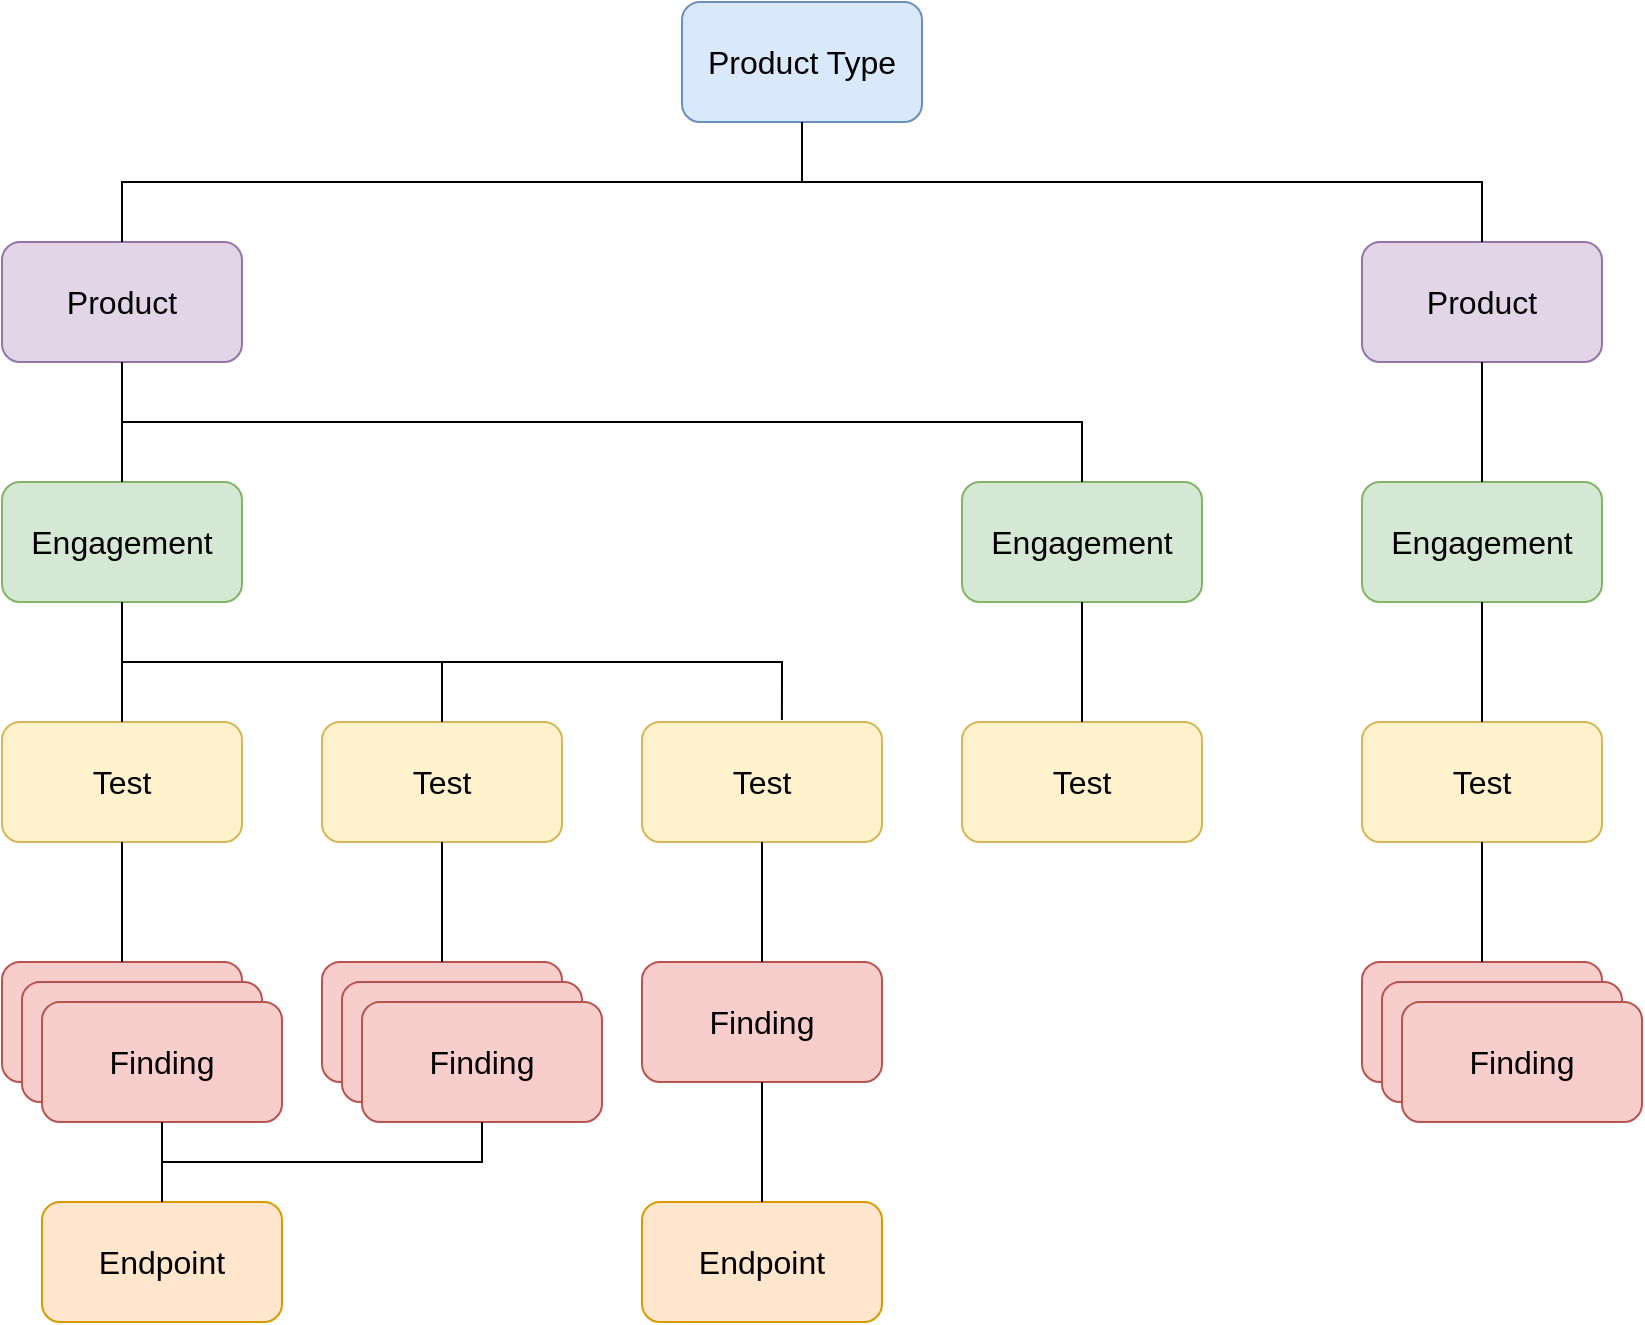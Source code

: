 <mxfile version="14.1.8" type="device"><diagram id="s0Vy9qejfwkLz65kznt7" name="Seite-1"><mxGraphModel dx="1422" dy="863" grid="1" gridSize="10" guides="1" tooltips="1" connect="1" arrows="1" fold="1" page="1" pageScale="1" pageWidth="1169" pageHeight="827" math="0" shadow="0"><root><mxCell id="0"/><mxCell id="1" parent="0"/><UserObject label="&lt;font data-font-src=&quot;https://fonts.googleapis.com/css?family=Open+Sans&quot; style=&quot;font-size: 16px;&quot;&gt;Product Type&lt;/font&gt;" link="basics/models/#product-type" id="3OKY7kEQpDVQDVoBBO-u-1"><mxCell style="rounded=1;whiteSpace=wrap;html=1;fontSize=16;fontFamily=Helvetica;fontStyle=0;fillColor=#dae8fc;strokeColor=#6c8ebf;" vertex="1" parent="1"><mxGeometry x="500" y="40" width="120" height="60" as="geometry"/></mxCell></UserObject><mxCell id="3OKY7kEQpDVQDVoBBO-u-2" value="&lt;font data-font-src=&quot;https://fonts.googleapis.com/css?family=Open+Sans&quot; style=&quot;font-size: 16px;&quot;&gt;Product&lt;/font&gt;" style="rounded=1;whiteSpace=wrap;html=1;fontSize=16;fontFamily=Helvetica;fontStyle=0;fillColor=#e1d5e7;strokeColor=#9673a6;" vertex="1" parent="1"><mxGeometry x="160" y="160" width="120" height="60" as="geometry"/></mxCell><mxCell id="3OKY7kEQpDVQDVoBBO-u-3" value="&lt;font data-font-src=&quot;https://fonts.googleapis.com/css?family=Open+Sans&quot; style=&quot;font-size: 16px;&quot;&gt;Product&lt;/font&gt;" style="rounded=1;whiteSpace=wrap;html=1;fontSize=16;fontFamily=Helvetica;fontStyle=0;fillColor=#e1d5e7;strokeColor=#9673a6;" vertex="1" parent="1"><mxGeometry x="840" y="160" width="120" height="60" as="geometry"/></mxCell><mxCell id="3OKY7kEQpDVQDVoBBO-u-4" value="&lt;font data-font-src=&quot;https://fonts.googleapis.com/css?family=Open+Sans&quot; style=&quot;font-size: 16px&quot;&gt;Engagement&lt;/font&gt;" style="rounded=1;whiteSpace=wrap;html=1;fontSize=16;fontFamily=Helvetica;fontStyle=0;fillColor=#d5e8d4;strokeColor=#82b366;" vertex="1" parent="1"><mxGeometry x="160" y="280" width="120" height="60" as="geometry"/></mxCell><mxCell id="3OKY7kEQpDVQDVoBBO-u-5" value="&lt;font data-font-src=&quot;https://fonts.googleapis.com/css?family=Open+Sans&quot; style=&quot;font-size: 16px&quot;&gt;Engagement&lt;/font&gt;" style="rounded=1;whiteSpace=wrap;html=1;fontSize=16;fontFamily=Helvetica;fontStyle=0;fillColor=#d5e8d4;strokeColor=#82b366;" vertex="1" parent="1"><mxGeometry x="840" y="280" width="120" height="60" as="geometry"/></mxCell><mxCell id="3OKY7kEQpDVQDVoBBO-u-6" value="&lt;font data-font-src=&quot;https://fonts.googleapis.com/css?family=Open+Sans&quot; style=&quot;font-size: 16px&quot;&gt;Engagement&lt;/font&gt;" style="rounded=1;whiteSpace=wrap;html=1;fontSize=16;fontFamily=Helvetica;fontStyle=0;fillColor=#d5e8d4;strokeColor=#82b366;" vertex="1" parent="1"><mxGeometry x="640" y="280" width="120" height="60" as="geometry"/></mxCell><mxCell id="3OKY7kEQpDVQDVoBBO-u-7" value="&lt;font data-font-src=&quot;https://fonts.googleapis.com/css?family=Open+Sans&quot; style=&quot;font-size: 16px&quot;&gt;Test&lt;/font&gt;" style="rounded=1;whiteSpace=wrap;html=1;fontSize=16;fontFamily=Helvetica;fontStyle=0;fillColor=#fff2cc;strokeColor=#d6b656;" vertex="1" parent="1"><mxGeometry x="160" y="400" width="120" height="60" as="geometry"/></mxCell><mxCell id="3OKY7kEQpDVQDVoBBO-u-8" value="&lt;font data-font-src=&quot;https://fonts.googleapis.com/css?family=Open+Sans&quot; style=&quot;font-size: 16px&quot;&gt;Test&lt;/font&gt;" style="rounded=1;whiteSpace=wrap;html=1;fontSize=16;fontFamily=Helvetica;fontStyle=0;fillColor=#fff2cc;strokeColor=#d6b656;" vertex="1" parent="1"><mxGeometry x="320" y="400" width="120" height="60" as="geometry"/></mxCell><mxCell id="3OKY7kEQpDVQDVoBBO-u-10" value="&lt;font data-font-src=&quot;https://fonts.googleapis.com/css?family=Open+Sans&quot; style=&quot;font-size: 16px&quot;&gt;Test&lt;/font&gt;" style="rounded=1;whiteSpace=wrap;html=1;fontSize=16;fontFamily=Helvetica;fontStyle=0;fillColor=#fff2cc;strokeColor=#d6b656;" vertex="1" parent="1"><mxGeometry x="480" y="400" width="120" height="60" as="geometry"/></mxCell><mxCell id="3OKY7kEQpDVQDVoBBO-u-11" value="&lt;font data-font-src=&quot;https://fonts.googleapis.com/css?family=Open+Sans&quot; style=&quot;font-size: 16px&quot;&gt;Test&lt;/font&gt;" style="rounded=1;whiteSpace=wrap;html=1;fontSize=16;fontFamily=Helvetica;fontStyle=0;fillColor=#fff2cc;strokeColor=#d6b656;" vertex="1" parent="1"><mxGeometry x="640" y="400" width="120" height="60" as="geometry"/></mxCell><mxCell id="3OKY7kEQpDVQDVoBBO-u-12" value="&lt;font data-font-src=&quot;https://fonts.googleapis.com/css?family=Open+Sans&quot; style=&quot;font-size: 16px&quot;&gt;Test&lt;/font&gt;" style="rounded=1;whiteSpace=wrap;html=1;fontSize=16;fontFamily=Helvetica;fontStyle=0;fillColor=#fff2cc;strokeColor=#d6b656;" vertex="1" parent="1"><mxGeometry x="840" y="400" width="120" height="60" as="geometry"/></mxCell><mxCell id="3OKY7kEQpDVQDVoBBO-u-16" value="&lt;font data-font-src=&quot;https://fonts.googleapis.com/css?family=Open+Sans&quot; style=&quot;font-size: 16px&quot;&gt;Finding&lt;/font&gt;" style="rounded=1;whiteSpace=wrap;html=1;fontSize=16;fontFamily=Helvetica;fontStyle=0;fillColor=#f8cecc;strokeColor=#b85450;" vertex="1" parent="1"><mxGeometry x="480" y="520" width="120" height="60" as="geometry"/></mxCell><mxCell id="3OKY7kEQpDVQDVoBBO-u-20" value="" style="group;fontFamily=Helvetica;" vertex="1" connectable="0" parent="1"><mxGeometry x="160" y="520" width="140" height="80" as="geometry"/></mxCell><mxCell id="3OKY7kEQpDVQDVoBBO-u-13" value="&lt;font data-font-src=&quot;https://fonts.googleapis.com/css?family=Open+Sans&quot; style=&quot;font-size: 16px&quot;&gt;Finding&lt;/font&gt;" style="rounded=1;whiteSpace=wrap;html=1;fontSize=16;fontFamily=Helvetica;fontStyle=0;fillColor=#f8cecc;strokeColor=#b85450;" vertex="1" parent="3OKY7kEQpDVQDVoBBO-u-20"><mxGeometry width="120" height="60" as="geometry"/></mxCell><mxCell id="3OKY7kEQpDVQDVoBBO-u-14" value="&lt;font data-font-src=&quot;https://fonts.googleapis.com/css?family=Open+Sans&quot; style=&quot;font-size: 16px&quot;&gt;Finding&lt;/font&gt;" style="rounded=1;whiteSpace=wrap;html=1;fontSize=16;fontFamily=Helvetica;fontStyle=0;fillColor=#f8cecc;strokeColor=#b85450;" vertex="1" parent="3OKY7kEQpDVQDVoBBO-u-20"><mxGeometry x="10" y="10" width="120" height="60" as="geometry"/></mxCell><mxCell id="3OKY7kEQpDVQDVoBBO-u-15" value="&lt;font data-font-src=&quot;https://fonts.googleapis.com/css?family=Open+Sans&quot; style=&quot;font-size: 16px&quot;&gt;Finding&lt;/font&gt;" style="rounded=1;whiteSpace=wrap;html=1;fontSize=16;fontFamily=Helvetica;fontStyle=0;fillColor=#f8cecc;strokeColor=#b85450;" vertex="1" parent="3OKY7kEQpDVQDVoBBO-u-20"><mxGeometry x="20" y="20" width="120" height="60" as="geometry"/></mxCell><mxCell id="3OKY7kEQpDVQDVoBBO-u-21" value="" style="group;fontFamily=Helvetica;" vertex="1" connectable="0" parent="1"><mxGeometry x="320" y="520" width="140" height="80" as="geometry"/></mxCell><mxCell id="3OKY7kEQpDVQDVoBBO-u-22" value="&lt;font data-font-src=&quot;https://fonts.googleapis.com/css?family=Open+Sans&quot; style=&quot;font-size: 16px&quot;&gt;Finding&lt;/font&gt;" style="rounded=1;whiteSpace=wrap;html=1;fontSize=16;fontFamily=Helvetica;fontStyle=0;fillColor=#f8cecc;strokeColor=#b85450;" vertex="1" parent="3OKY7kEQpDVQDVoBBO-u-21"><mxGeometry width="120" height="60" as="geometry"/></mxCell><mxCell id="3OKY7kEQpDVQDVoBBO-u-23" value="&lt;font data-font-src=&quot;https://fonts.googleapis.com/css?family=Open+Sans&quot; style=&quot;font-size: 16px&quot;&gt;Finding&lt;/font&gt;" style="rounded=1;whiteSpace=wrap;html=1;fontSize=16;fontFamily=Helvetica;fontStyle=0;fillColor=#f8cecc;strokeColor=#b85450;" vertex="1" parent="3OKY7kEQpDVQDVoBBO-u-21"><mxGeometry x="10" y="10" width="120" height="60" as="geometry"/></mxCell><mxCell id="3OKY7kEQpDVQDVoBBO-u-24" value="&lt;font data-font-src=&quot;https://fonts.googleapis.com/css?family=Open+Sans&quot; style=&quot;font-size: 16px&quot;&gt;Finding&lt;/font&gt;" style="rounded=1;whiteSpace=wrap;html=1;fontSize=16;fontFamily=Helvetica;fontStyle=0;fillColor=#f8cecc;strokeColor=#b85450;" vertex="1" parent="3OKY7kEQpDVQDVoBBO-u-21"><mxGeometry x="20" y="20" width="120" height="60" as="geometry"/></mxCell><mxCell id="3OKY7kEQpDVQDVoBBO-u-25" value="" style="group;fontFamily=Helvetica;" vertex="1" connectable="0" parent="1"><mxGeometry x="840" y="520" width="140" height="80" as="geometry"/></mxCell><mxCell id="3OKY7kEQpDVQDVoBBO-u-26" value="&lt;font data-font-src=&quot;https://fonts.googleapis.com/css?family=Open+Sans&quot; style=&quot;font-size: 16px&quot;&gt;Finding&lt;/font&gt;" style="rounded=1;whiteSpace=wrap;html=1;fontSize=16;fontFamily=Helvetica;fontStyle=0;fillColor=#f8cecc;strokeColor=#b85450;" vertex="1" parent="3OKY7kEQpDVQDVoBBO-u-25"><mxGeometry width="120" height="60" as="geometry"/></mxCell><mxCell id="3OKY7kEQpDVQDVoBBO-u-27" value="&lt;font data-font-src=&quot;https://fonts.googleapis.com/css?family=Open+Sans&quot; style=&quot;font-size: 16px&quot;&gt;Finding&lt;/font&gt;" style="rounded=1;whiteSpace=wrap;html=1;fontSize=16;fontFamily=Helvetica;fontStyle=0;fillColor=#f8cecc;strokeColor=#b85450;" vertex="1" parent="3OKY7kEQpDVQDVoBBO-u-25"><mxGeometry x="10" y="10" width="120" height="60" as="geometry"/></mxCell><mxCell id="3OKY7kEQpDVQDVoBBO-u-28" value="&lt;font data-font-src=&quot;https://fonts.googleapis.com/css?family=Open+Sans&quot; style=&quot;font-size: 16px&quot;&gt;Finding&lt;/font&gt;" style="rounded=1;whiteSpace=wrap;html=1;fontSize=16;fontFamily=Helvetica;fontStyle=0;fillColor=#f8cecc;strokeColor=#b85450;" vertex="1" parent="3OKY7kEQpDVQDVoBBO-u-25"><mxGeometry x="20" y="20" width="120" height="60" as="geometry"/></mxCell><mxCell id="3OKY7kEQpDVQDVoBBO-u-29" value="" style="endArrow=none;html=1;fontFamily=Helvetica;fontSize=16;exitX=0.5;exitY=1;exitDx=0;exitDy=0;entryX=0.5;entryY=0;entryDx=0;entryDy=0;rounded=0;edgeStyle=orthogonalEdgeStyle;" edge="1" parent="1" source="3OKY7kEQpDVQDVoBBO-u-1" target="3OKY7kEQpDVQDVoBBO-u-2"><mxGeometry width="50" height="50" relative="1" as="geometry"><mxPoint x="680" y="350" as="sourcePoint"/><mxPoint x="730" y="300" as="targetPoint"/></mxGeometry></mxCell><mxCell id="3OKY7kEQpDVQDVoBBO-u-30" value="" style="endArrow=none;html=1;fontFamily=Helvetica;fontSize=16;exitX=0.5;exitY=1;exitDx=0;exitDy=0;entryX=0.5;entryY=0;entryDx=0;entryDy=0;rounded=0;edgeStyle=orthogonalEdgeStyle;" edge="1" parent="1" source="3OKY7kEQpDVQDVoBBO-u-1" target="3OKY7kEQpDVQDVoBBO-u-3"><mxGeometry width="50" height="50" relative="1" as="geometry"><mxPoint x="570" y="110" as="sourcePoint"/><mxPoint x="230" y="170" as="targetPoint"/></mxGeometry></mxCell><mxCell id="3OKY7kEQpDVQDVoBBO-u-31" value="" style="endArrow=none;html=1;fontFamily=Helvetica;fontSize=16;entryX=0.5;entryY=1;entryDx=0;entryDy=0;rounded=0;edgeStyle=orthogonalEdgeStyle;" edge="1" parent="1" source="3OKY7kEQpDVQDVoBBO-u-4" target="3OKY7kEQpDVQDVoBBO-u-2"><mxGeometry width="50" height="50" relative="1" as="geometry"><mxPoint x="570" y="110" as="sourcePoint"/><mxPoint x="230" y="170" as="targetPoint"/></mxGeometry></mxCell><mxCell id="3OKY7kEQpDVQDVoBBO-u-32" value="" style="endArrow=none;html=1;fontFamily=Helvetica;fontSize=16;entryX=0.5;entryY=1;entryDx=0;entryDy=0;rounded=0;edgeStyle=orthogonalEdgeStyle;exitX=0.5;exitY=0;exitDx=0;exitDy=0;" edge="1" parent="1" source="3OKY7kEQpDVQDVoBBO-u-5" target="3OKY7kEQpDVQDVoBBO-u-3"><mxGeometry width="50" height="50" relative="1" as="geometry"><mxPoint x="230" y="290" as="sourcePoint"/><mxPoint x="230" y="230" as="targetPoint"/></mxGeometry></mxCell><mxCell id="3OKY7kEQpDVQDVoBBO-u-33" value="" style="endArrow=none;html=1;fontFamily=Helvetica;fontSize=16;entryX=0.5;entryY=1;entryDx=0;entryDy=0;rounded=0;edgeStyle=orthogonalEdgeStyle;exitX=0.5;exitY=0;exitDx=0;exitDy=0;" edge="1" parent="1" source="3OKY7kEQpDVQDVoBBO-u-6" target="3OKY7kEQpDVQDVoBBO-u-2"><mxGeometry width="50" height="50" relative="1" as="geometry"><mxPoint x="240" y="300" as="sourcePoint"/><mxPoint x="240" y="240" as="targetPoint"/></mxGeometry></mxCell><mxCell id="3OKY7kEQpDVQDVoBBO-u-34" value="" style="endArrow=none;html=1;fontFamily=Helvetica;fontSize=16;entryX=0.5;entryY=1;entryDx=0;entryDy=0;rounded=0;edgeStyle=orthogonalEdgeStyle;exitX=0.5;exitY=0;exitDx=0;exitDy=0;" edge="1" parent="1" source="3OKY7kEQpDVQDVoBBO-u-7" target="3OKY7kEQpDVQDVoBBO-u-4"><mxGeometry width="50" height="50" relative="1" as="geometry"><mxPoint x="250" y="310" as="sourcePoint"/><mxPoint x="250" y="250" as="targetPoint"/></mxGeometry></mxCell><mxCell id="3OKY7kEQpDVQDVoBBO-u-35" value="" style="endArrow=none;html=1;fontFamily=Helvetica;fontSize=16;entryX=0.5;entryY=1;entryDx=0;entryDy=0;rounded=0;edgeStyle=orthogonalEdgeStyle;exitX=0.5;exitY=0;exitDx=0;exitDy=0;" edge="1" parent="1" source="3OKY7kEQpDVQDVoBBO-u-8" target="3OKY7kEQpDVQDVoBBO-u-4"><mxGeometry width="50" height="50" relative="1" as="geometry"><mxPoint x="260" y="320" as="sourcePoint"/><mxPoint x="260" y="260" as="targetPoint"/></mxGeometry></mxCell><mxCell id="3OKY7kEQpDVQDVoBBO-u-36" value="" style="endArrow=none;html=1;fontFamily=Helvetica;fontSize=16;entryX=0.5;entryY=1;entryDx=0;entryDy=0;rounded=0;edgeStyle=orthogonalEdgeStyle;exitX=0.583;exitY=-0.017;exitDx=0;exitDy=0;exitPerimeter=0;" edge="1" parent="1" source="3OKY7kEQpDVQDVoBBO-u-10" target="3OKY7kEQpDVQDVoBBO-u-4"><mxGeometry width="50" height="50" relative="1" as="geometry"><mxPoint x="270" y="330" as="sourcePoint"/><mxPoint x="270" y="270" as="targetPoint"/></mxGeometry></mxCell><mxCell id="3OKY7kEQpDVQDVoBBO-u-37" value="" style="endArrow=none;html=1;fontFamily=Helvetica;fontSize=16;rounded=0;edgeStyle=orthogonalEdgeStyle;exitX=0.5;exitY=0;exitDx=0;exitDy=0;entryX=0.5;entryY=1;entryDx=0;entryDy=0;" edge="1" parent="1" source="3OKY7kEQpDVQDVoBBO-u-11" target="3OKY7kEQpDVQDVoBBO-u-6"><mxGeometry width="50" height="50" relative="1" as="geometry"><mxPoint x="280" y="340" as="sourcePoint"/><mxPoint x="700" y="330" as="targetPoint"/></mxGeometry></mxCell><mxCell id="3OKY7kEQpDVQDVoBBO-u-38" value="" style="endArrow=none;html=1;fontFamily=Helvetica;fontSize=16;entryX=0.5;entryY=1;entryDx=0;entryDy=0;rounded=0;edgeStyle=orthogonalEdgeStyle;exitX=0.5;exitY=0;exitDx=0;exitDy=0;" edge="1" parent="1" source="3OKY7kEQpDVQDVoBBO-u-12" target="3OKY7kEQpDVQDVoBBO-u-5"><mxGeometry width="50" height="50" relative="1" as="geometry"><mxPoint x="290" y="350" as="sourcePoint"/><mxPoint x="290" y="290" as="targetPoint"/></mxGeometry></mxCell><mxCell id="3OKY7kEQpDVQDVoBBO-u-39" value="" style="endArrow=none;html=1;fontFamily=Helvetica;fontSize=16;entryX=0.5;entryY=1;entryDx=0;entryDy=0;rounded=0;edgeStyle=orthogonalEdgeStyle;exitX=0.5;exitY=0;exitDx=0;exitDy=0;" edge="1" parent="1" source="3OKY7kEQpDVQDVoBBO-u-16" target="3OKY7kEQpDVQDVoBBO-u-10"><mxGeometry width="50" height="50" relative="1" as="geometry"><mxPoint x="300" y="360" as="sourcePoint"/><mxPoint x="300" y="300" as="targetPoint"/></mxGeometry></mxCell><mxCell id="3OKY7kEQpDVQDVoBBO-u-40" value="" style="endArrow=none;html=1;fontFamily=Helvetica;fontSize=16;rounded=0;edgeStyle=orthogonalEdgeStyle;exitX=0.5;exitY=0;exitDx=0;exitDy=0;entryX=0.5;entryY=1;entryDx=0;entryDy=0;" edge="1" parent="1" source="3OKY7kEQpDVQDVoBBO-u-26" target="3OKY7kEQpDVQDVoBBO-u-12"><mxGeometry width="50" height="50" relative="1" as="geometry"><mxPoint x="310" y="370" as="sourcePoint"/><mxPoint x="900" y="460" as="targetPoint"/></mxGeometry></mxCell><mxCell id="3OKY7kEQpDVQDVoBBO-u-41" value="" style="endArrow=none;html=1;fontFamily=Helvetica;fontSize=16;entryX=0.5;entryY=1;entryDx=0;entryDy=0;rounded=0;edgeStyle=orthogonalEdgeStyle;exitX=0.5;exitY=0;exitDx=0;exitDy=0;" edge="1" parent="1" source="3OKY7kEQpDVQDVoBBO-u-22" target="3OKY7kEQpDVQDVoBBO-u-8"><mxGeometry width="50" height="50" relative="1" as="geometry"><mxPoint x="320" y="380" as="sourcePoint"/><mxPoint x="320" y="320" as="targetPoint"/></mxGeometry></mxCell><mxCell id="3OKY7kEQpDVQDVoBBO-u-42" value="" style="endArrow=none;html=1;fontFamily=Helvetica;fontSize=16;entryX=0.5;entryY=1;entryDx=0;entryDy=0;rounded=0;edgeStyle=orthogonalEdgeStyle;exitX=0.5;exitY=0;exitDx=0;exitDy=0;" edge="1" parent="1" source="3OKY7kEQpDVQDVoBBO-u-13" target="3OKY7kEQpDVQDVoBBO-u-7"><mxGeometry width="50" height="50" relative="1" as="geometry"><mxPoint x="330" y="390" as="sourcePoint"/><mxPoint x="330" y="330" as="targetPoint"/></mxGeometry></mxCell><mxCell id="3OKY7kEQpDVQDVoBBO-u-43" value="&lt;font data-font-src=&quot;https://fonts.googleapis.com/css?family=Open+Sans&quot; style=&quot;font-size: 16px&quot;&gt;Endpoint&lt;/font&gt;" style="rounded=1;whiteSpace=wrap;html=1;fontSize=16;fontFamily=Helvetica;fontStyle=0;fillColor=#ffe6cc;strokeColor=#d79b00;" vertex="1" parent="1"><mxGeometry x="180" y="640" width="120" height="60" as="geometry"/></mxCell><mxCell id="3OKY7kEQpDVQDVoBBO-u-45" value="&lt;font data-font-src=&quot;https://fonts.googleapis.com/css?family=Open+Sans&quot; style=&quot;font-size: 16px&quot;&gt;Endpoint&lt;/font&gt;" style="rounded=1;whiteSpace=wrap;html=1;fontSize=16;fontFamily=Helvetica;fontStyle=0;fillColor=#ffe6cc;strokeColor=#d79b00;" vertex="1" parent="1"><mxGeometry x="480" y="640" width="120" height="60" as="geometry"/></mxCell><mxCell id="3OKY7kEQpDVQDVoBBO-u-46" value="" style="endArrow=none;html=1;fontFamily=Helvetica;fontSize=16;entryX=0.5;entryY=1;entryDx=0;entryDy=0;rounded=0;edgeStyle=orthogonalEdgeStyle;exitX=0.5;exitY=0;exitDx=0;exitDy=0;" edge="1" parent="1" source="3OKY7kEQpDVQDVoBBO-u-45" target="3OKY7kEQpDVQDVoBBO-u-16"><mxGeometry width="50" height="50" relative="1" as="geometry"><mxPoint x="550" y="530" as="sourcePoint"/><mxPoint x="550" y="470" as="targetPoint"/></mxGeometry></mxCell><mxCell id="3OKY7kEQpDVQDVoBBO-u-47" value="" style="endArrow=none;html=1;fontFamily=Helvetica;fontSize=16;entryX=0.5;entryY=1;entryDx=0;entryDy=0;rounded=0;edgeStyle=orthogonalEdgeStyle;exitX=0.5;exitY=0;exitDx=0;exitDy=0;" edge="1" parent="1" source="3OKY7kEQpDVQDVoBBO-u-43" target="3OKY7kEQpDVQDVoBBO-u-15"><mxGeometry width="50" height="50" relative="1" as="geometry"><mxPoint x="560" y="540" as="sourcePoint"/><mxPoint x="560" y="480" as="targetPoint"/></mxGeometry></mxCell><mxCell id="3OKY7kEQpDVQDVoBBO-u-48" value="" style="endArrow=none;html=1;fontFamily=Helvetica;fontSize=16;rounded=0;edgeStyle=orthogonalEdgeStyle;exitX=0.5;exitY=0;exitDx=0;exitDy=0;" edge="1" parent="1" source="3OKY7kEQpDVQDVoBBO-u-43" target="3OKY7kEQpDVQDVoBBO-u-24"><mxGeometry width="50" height="50" relative="1" as="geometry"><mxPoint x="570" y="550" as="sourcePoint"/><mxPoint x="570" y="490" as="targetPoint"/></mxGeometry></mxCell></root></mxGraphModel></diagram></mxfile>